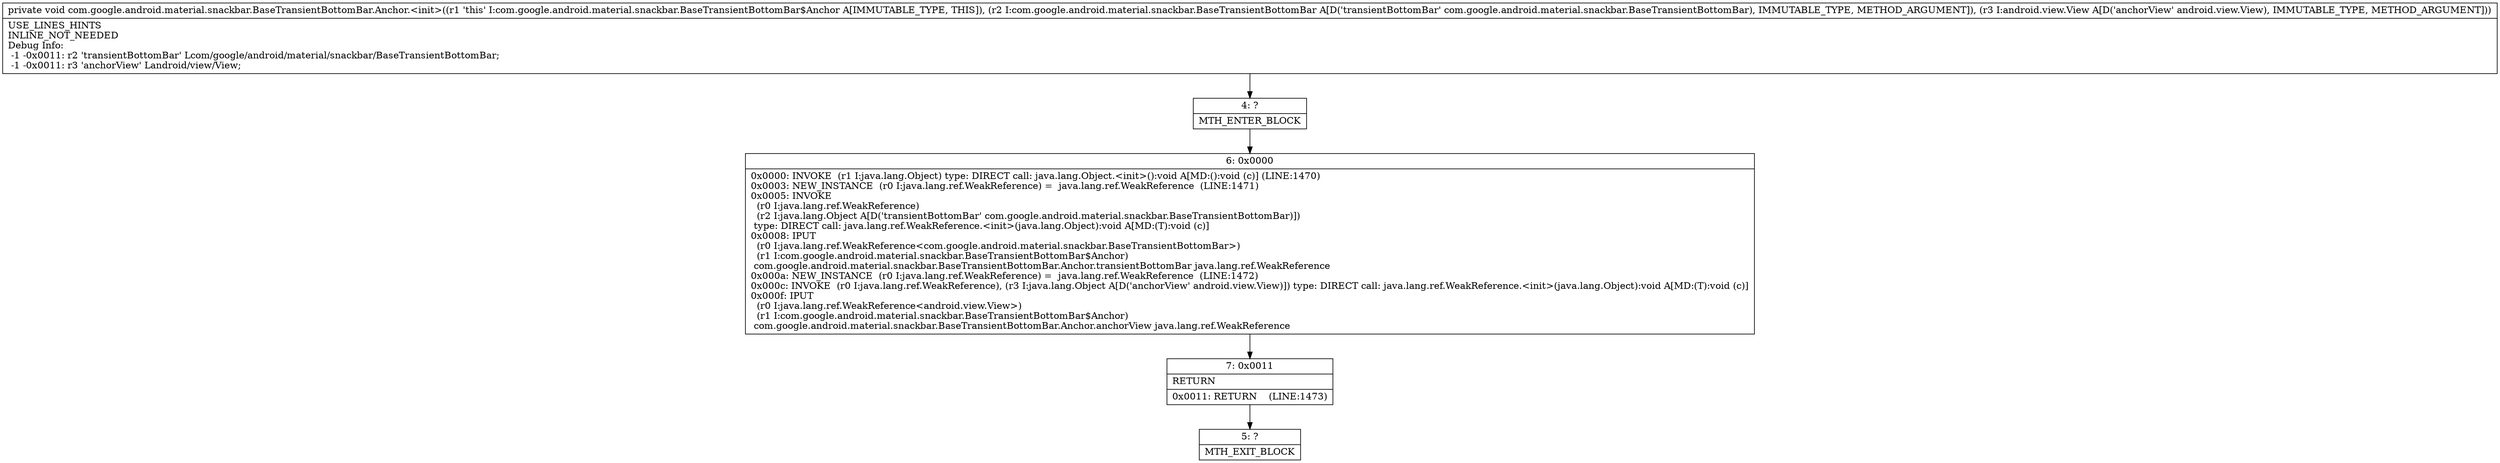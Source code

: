 digraph "CFG forcom.google.android.material.snackbar.BaseTransientBottomBar.Anchor.\<init\>(Lcom\/google\/android\/material\/snackbar\/BaseTransientBottomBar;Landroid\/view\/View;)V" {
Node_4 [shape=record,label="{4\:\ ?|MTH_ENTER_BLOCK\l}"];
Node_6 [shape=record,label="{6\:\ 0x0000|0x0000: INVOKE  (r1 I:java.lang.Object) type: DIRECT call: java.lang.Object.\<init\>():void A[MD:():void (c)] (LINE:1470)\l0x0003: NEW_INSTANCE  (r0 I:java.lang.ref.WeakReference) =  java.lang.ref.WeakReference  (LINE:1471)\l0x0005: INVOKE  \l  (r0 I:java.lang.ref.WeakReference)\l  (r2 I:java.lang.Object A[D('transientBottomBar' com.google.android.material.snackbar.BaseTransientBottomBar)])\l type: DIRECT call: java.lang.ref.WeakReference.\<init\>(java.lang.Object):void A[MD:(T):void (c)]\l0x0008: IPUT  \l  (r0 I:java.lang.ref.WeakReference\<com.google.android.material.snackbar.BaseTransientBottomBar\>)\l  (r1 I:com.google.android.material.snackbar.BaseTransientBottomBar$Anchor)\l com.google.android.material.snackbar.BaseTransientBottomBar.Anchor.transientBottomBar java.lang.ref.WeakReference \l0x000a: NEW_INSTANCE  (r0 I:java.lang.ref.WeakReference) =  java.lang.ref.WeakReference  (LINE:1472)\l0x000c: INVOKE  (r0 I:java.lang.ref.WeakReference), (r3 I:java.lang.Object A[D('anchorView' android.view.View)]) type: DIRECT call: java.lang.ref.WeakReference.\<init\>(java.lang.Object):void A[MD:(T):void (c)]\l0x000f: IPUT  \l  (r0 I:java.lang.ref.WeakReference\<android.view.View\>)\l  (r1 I:com.google.android.material.snackbar.BaseTransientBottomBar$Anchor)\l com.google.android.material.snackbar.BaseTransientBottomBar.Anchor.anchorView java.lang.ref.WeakReference \l}"];
Node_7 [shape=record,label="{7\:\ 0x0011|RETURN\l|0x0011: RETURN    (LINE:1473)\l}"];
Node_5 [shape=record,label="{5\:\ ?|MTH_EXIT_BLOCK\l}"];
MethodNode[shape=record,label="{private void com.google.android.material.snackbar.BaseTransientBottomBar.Anchor.\<init\>((r1 'this' I:com.google.android.material.snackbar.BaseTransientBottomBar$Anchor A[IMMUTABLE_TYPE, THIS]), (r2 I:com.google.android.material.snackbar.BaseTransientBottomBar A[D('transientBottomBar' com.google.android.material.snackbar.BaseTransientBottomBar), IMMUTABLE_TYPE, METHOD_ARGUMENT]), (r3 I:android.view.View A[D('anchorView' android.view.View), IMMUTABLE_TYPE, METHOD_ARGUMENT]))  | USE_LINES_HINTS\lINLINE_NOT_NEEDED\lDebug Info:\l  \-1 \-0x0011: r2 'transientBottomBar' Lcom\/google\/android\/material\/snackbar\/BaseTransientBottomBar;\l  \-1 \-0x0011: r3 'anchorView' Landroid\/view\/View;\l}"];
MethodNode -> Node_4;Node_4 -> Node_6;
Node_6 -> Node_7;
Node_7 -> Node_5;
}

